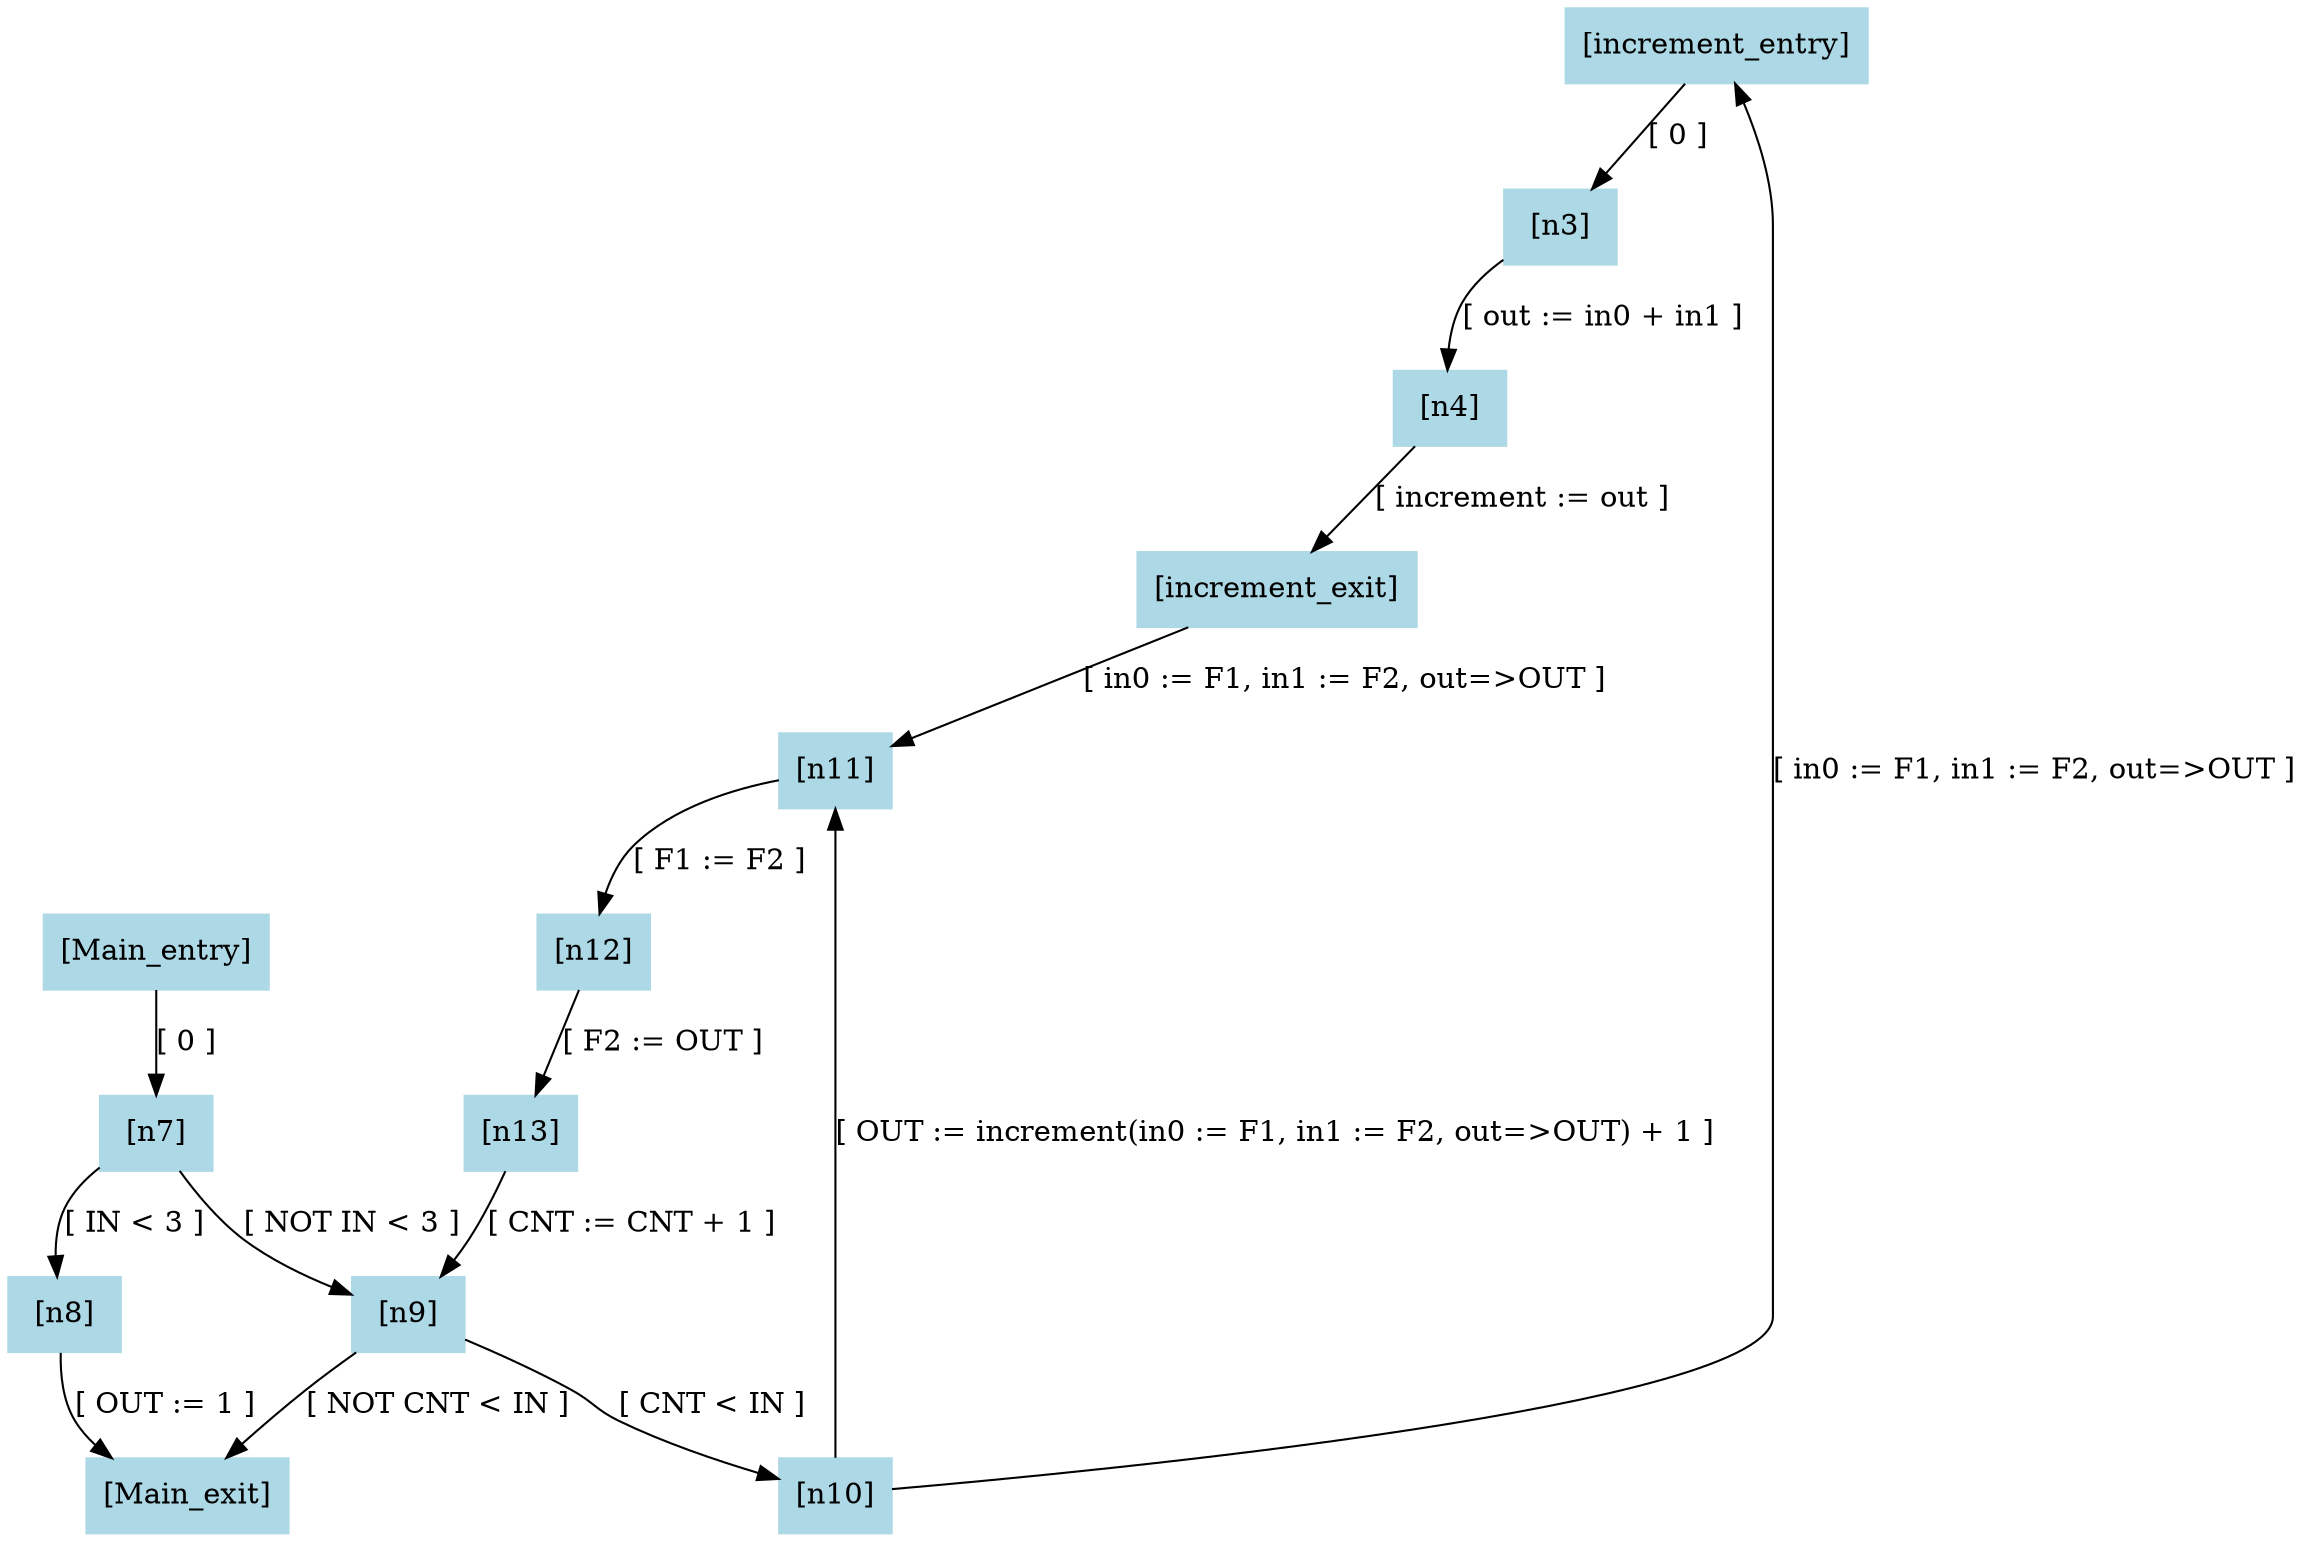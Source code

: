 digraph "Main" {
"[increment_entry]" [label="[increment_entry]", color=lightblue,style=filled,shape=box]
"[n3]" [label="[n3]", color=lightblue,style=filled,shape=box]
"[n4]" [label="[n4]", color=lightblue,style=filled,shape=box]
"[increment_exit]" [label="[increment_exit]", color=lightblue,style=filled,shape=box]
"[Main_entry]" [label="[Main_entry]", color=lightblue,style=filled,shape=box]
"[n7]" [label="[n7]", color=lightblue,style=filled,shape=box]
"[n8]" [label="[n8]", color=lightblue,style=filled,shape=box]
"[n9]" [label="[n9]", color=lightblue,style=filled,shape=box]
"[n10]" [label="[n10]", color=lightblue,style=filled,shape=box]
"[n11]" [label="[n11]", color=lightblue,style=filled,shape=box]
"[n12]" [label="[n12]", color=lightblue,style=filled,shape=box]
"[n13]" [label="[n13]", color=lightblue,style=filled,shape=box]
"[Main_exit]" [label="[Main_exit]", color=lightblue,style=filled,shape=box]
"[increment_entry]" -> "[n3]" [label="[ 0 ]",color=black]
"[n3]" -> "[n4]" [label="[ out := in0 + in1 ]",color=black]
"[n4]" -> "[increment_exit]" [label="[ increment := out ]",color=black]
"[Main_entry]" -> "[n7]" [label="[ 0 ]",color=black]
"[n7]" -> "[n8]" [label="[ IN < 3 ]",color=black]
"[n7]" -> "[n9]" [label="[ NOT IN < 3 ]",color=black]
"[n8]" -> "[Main_exit]" [label="[ OUT := 1 ]",color=black]
"[n9]" -> "[n10]" [label="[ CNT < IN ]",color=black]
"[n9]" -> "[Main_exit]" [label="[ NOT CNT < IN ]",color=black]
"[n10]" -> "[n11]" [label="[ OUT := increment(in0 := F1, in1 := F2, out=>OUT) + 1 ]",color=black]
"[n10]" -> "[increment_entry]" [label="[ in0 := F1, in1 := F2, out=>OUT ]",color=black]
"[increment_exit]" -> "[n11]" [label="[ in0 := F1, in1 := F2, out=>OUT ]",color=black]
"[n11]" -> "[n12]" [label="[ F1 := F2 ]",color=black]
"[n12]" -> "[n13]" [label="[ F2 := OUT ]",color=black]
"[n13]" -> "[n9]" [label="[ CNT := CNT + 1 ]",color=black]
}
